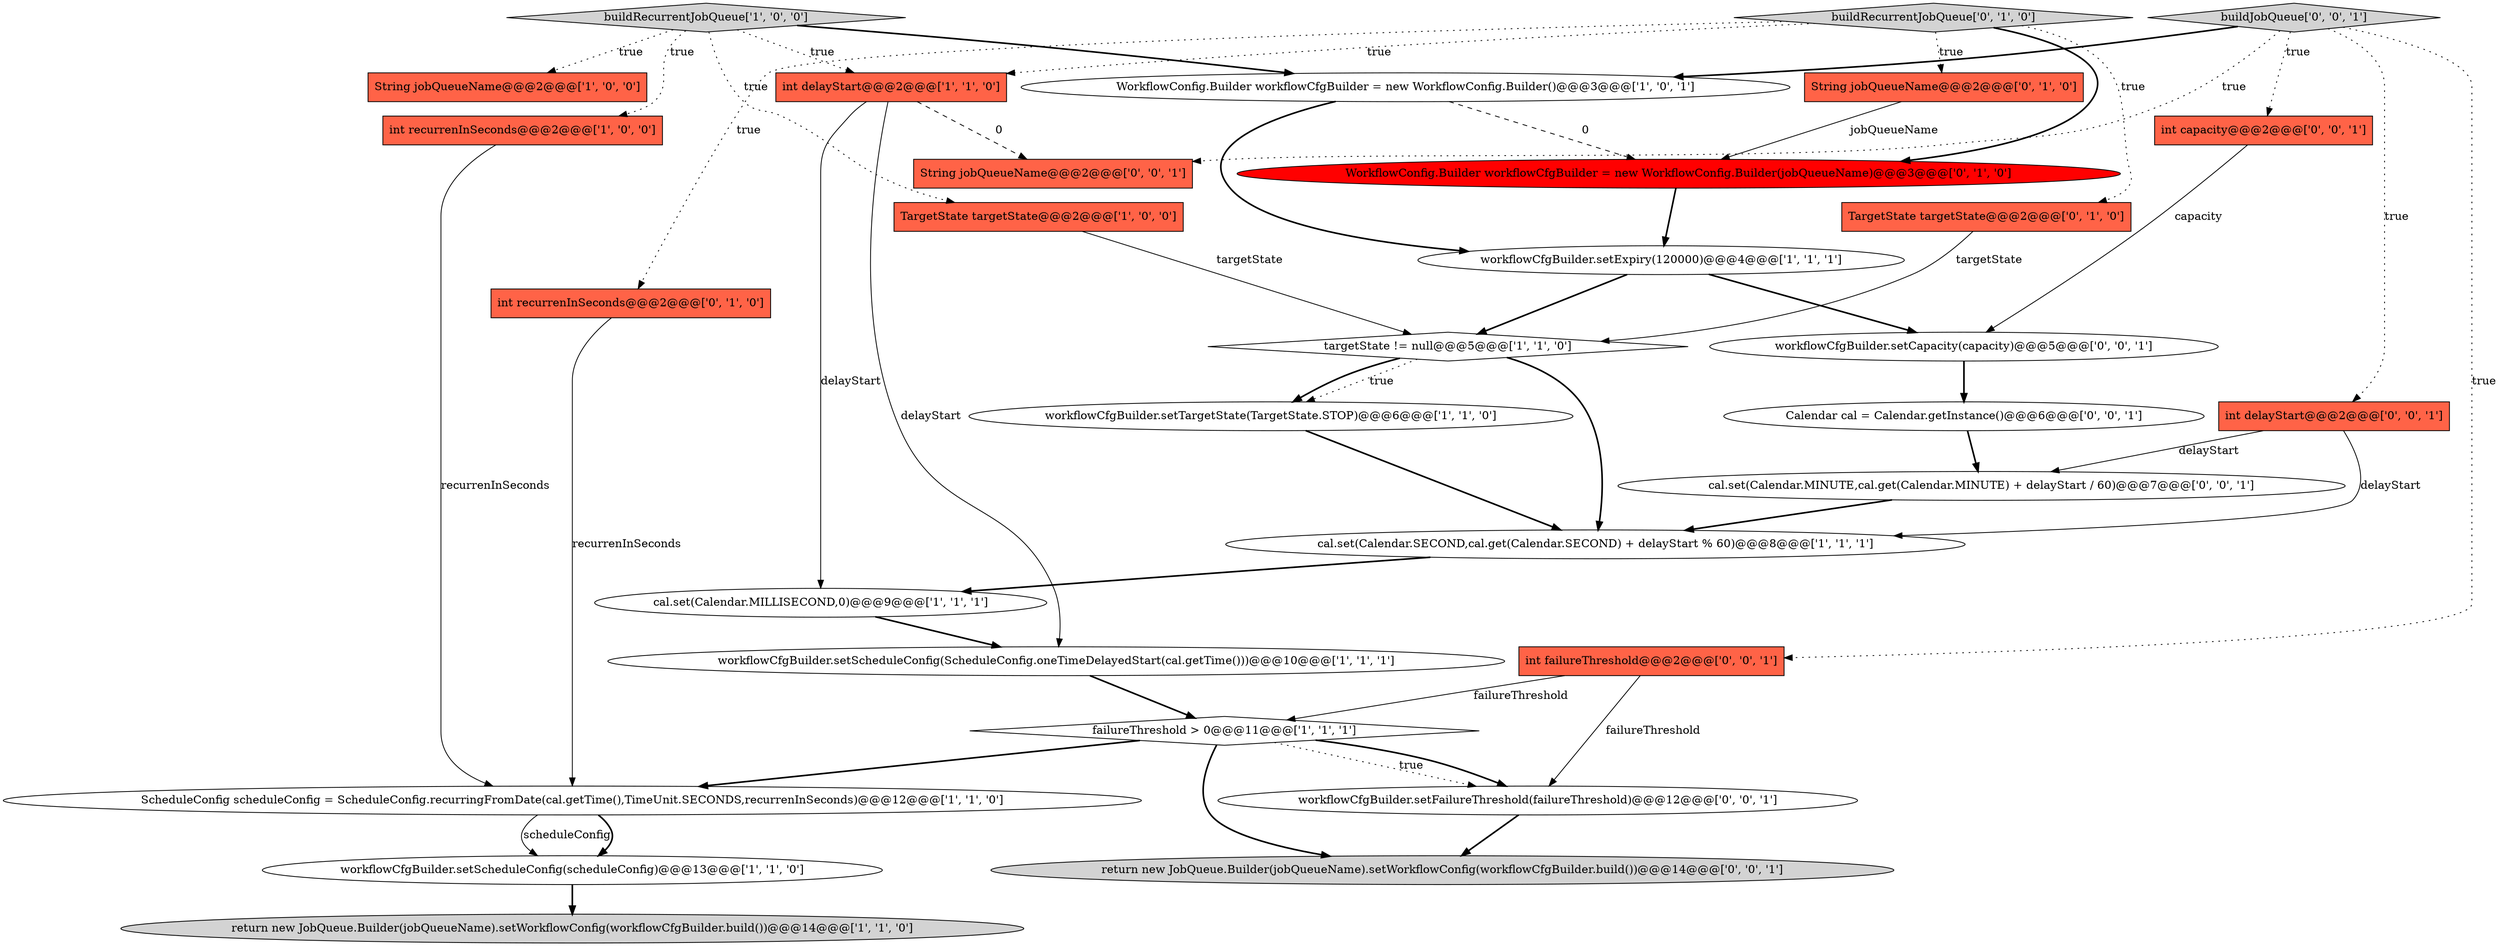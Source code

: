 digraph {
6 [style = filled, label = "int recurrenInSeconds@@@2@@@['1', '0', '0']", fillcolor = tomato, shape = box image = "AAA0AAABBB1BBB"];
2 [style = filled, label = "failureThreshold > 0@@@11@@@['1', '1', '1']", fillcolor = white, shape = diamond image = "AAA0AAABBB1BBB"];
28 [style = filled, label = "String jobQueueName@@@2@@@['0', '0', '1']", fillcolor = tomato, shape = box image = "AAA0AAABBB3BBB"];
5 [style = filled, label = "TargetState targetState@@@2@@@['1', '0', '0']", fillcolor = tomato, shape = box image = "AAA0AAABBB1BBB"];
0 [style = filled, label = "return new JobQueue.Builder(jobQueueName).setWorkflowConfig(workflowCfgBuilder.build())@@@14@@@['1', '1', '0']", fillcolor = lightgray, shape = ellipse image = "AAA0AAABBB1BBB"];
19 [style = filled, label = "String jobQueueName@@@2@@@['0', '1', '0']", fillcolor = tomato, shape = box image = "AAA0AAABBB2BBB"];
15 [style = filled, label = "targetState != null@@@5@@@['1', '1', '0']", fillcolor = white, shape = diamond image = "AAA0AAABBB1BBB"];
27 [style = filled, label = "buildJobQueue['0', '0', '1']", fillcolor = lightgray, shape = diamond image = "AAA0AAABBB3BBB"];
30 [style = filled, label = "workflowCfgBuilder.setFailureThreshold(failureThreshold)@@@12@@@['0', '0', '1']", fillcolor = white, shape = ellipse image = "AAA0AAABBB3BBB"];
14 [style = filled, label = "int delayStart@@@2@@@['1', '1', '0']", fillcolor = tomato, shape = box image = "AAA0AAABBB1BBB"];
22 [style = filled, label = "cal.set(Calendar.MINUTE,cal.get(Calendar.MINUTE) + delayStart / 60)@@@7@@@['0', '0', '1']", fillcolor = white, shape = ellipse image = "AAA0AAABBB3BBB"];
7 [style = filled, label = "WorkflowConfig.Builder workflowCfgBuilder = new WorkflowConfig.Builder()@@@3@@@['1', '0', '1']", fillcolor = white, shape = ellipse image = "AAA0AAABBB1BBB"];
4 [style = filled, label = "ScheduleConfig scheduleConfig = ScheduleConfig.recurringFromDate(cal.getTime(),TimeUnit.SECONDS,recurrenInSeconds)@@@12@@@['1', '1', '0']", fillcolor = white, shape = ellipse image = "AAA0AAABBB1BBB"];
20 [style = filled, label = "TargetState targetState@@@2@@@['0', '1', '0']", fillcolor = tomato, shape = box image = "AAA0AAABBB2BBB"];
25 [style = filled, label = "int capacity@@@2@@@['0', '0', '1']", fillcolor = tomato, shape = box image = "AAA0AAABBB3BBB"];
11 [style = filled, label = "cal.set(Calendar.MILLISECOND,0)@@@9@@@['1', '1', '1']", fillcolor = white, shape = ellipse image = "AAA0AAABBB1BBB"];
29 [style = filled, label = "workflowCfgBuilder.setCapacity(capacity)@@@5@@@['0', '0', '1']", fillcolor = white, shape = ellipse image = "AAA0AAABBB3BBB"];
12 [style = filled, label = "buildRecurrentJobQueue['1', '0', '0']", fillcolor = lightgray, shape = diamond image = "AAA0AAABBB1BBB"];
26 [style = filled, label = "return new JobQueue.Builder(jobQueueName).setWorkflowConfig(workflowCfgBuilder.build())@@@14@@@['0', '0', '1']", fillcolor = lightgray, shape = ellipse image = "AAA0AAABBB3BBB"];
3 [style = filled, label = "workflowCfgBuilder.setExpiry(120000)@@@4@@@['1', '1', '1']", fillcolor = white, shape = ellipse image = "AAA0AAABBB1BBB"];
10 [style = filled, label = "cal.set(Calendar.SECOND,cal.get(Calendar.SECOND) + delayStart % 60)@@@8@@@['1', '1', '1']", fillcolor = white, shape = ellipse image = "AAA0AAABBB1BBB"];
16 [style = filled, label = "int recurrenInSeconds@@@2@@@['0', '1', '0']", fillcolor = tomato, shape = box image = "AAA0AAABBB2BBB"];
24 [style = filled, label = "int delayStart@@@2@@@['0', '0', '1']", fillcolor = tomato, shape = box image = "AAA0AAABBB3BBB"];
1 [style = filled, label = "String jobQueueName@@@2@@@['1', '0', '0']", fillcolor = tomato, shape = box image = "AAA0AAABBB1BBB"];
21 [style = filled, label = "int failureThreshold@@@2@@@['0', '0', '1']", fillcolor = tomato, shape = box image = "AAA0AAABBB3BBB"];
8 [style = filled, label = "workflowCfgBuilder.setScheduleConfig(scheduleConfig)@@@13@@@['1', '1', '0']", fillcolor = white, shape = ellipse image = "AAA0AAABBB1BBB"];
23 [style = filled, label = "Calendar cal = Calendar.getInstance()@@@6@@@['0', '0', '1']", fillcolor = white, shape = ellipse image = "AAA0AAABBB3BBB"];
9 [style = filled, label = "workflowCfgBuilder.setTargetState(TargetState.STOP)@@@6@@@['1', '1', '0']", fillcolor = white, shape = ellipse image = "AAA0AAABBB1BBB"];
17 [style = filled, label = "WorkflowConfig.Builder workflowCfgBuilder = new WorkflowConfig.Builder(jobQueueName)@@@3@@@['0', '1', '0']", fillcolor = red, shape = ellipse image = "AAA1AAABBB2BBB"];
13 [style = filled, label = "workflowCfgBuilder.setScheduleConfig(ScheduleConfig.oneTimeDelayedStart(cal.getTime()))@@@10@@@['1', '1', '1']", fillcolor = white, shape = ellipse image = "AAA0AAABBB1BBB"];
18 [style = filled, label = "buildRecurrentJobQueue['0', '1', '0']", fillcolor = lightgray, shape = diamond image = "AAA0AAABBB2BBB"];
25->29 [style = solid, label="capacity"];
15->10 [style = bold, label=""];
2->26 [style = bold, label=""];
27->25 [style = dotted, label="true"];
6->4 [style = solid, label="recurrenInSeconds"];
18->16 [style = dotted, label="true"];
7->17 [style = dashed, label="0"];
14->28 [style = dashed, label="0"];
14->13 [style = solid, label="delayStart"];
30->26 [style = bold, label=""];
18->19 [style = dotted, label="true"];
18->17 [style = bold, label=""];
12->1 [style = dotted, label="true"];
21->2 [style = solid, label="failureThreshold"];
20->15 [style = solid, label="targetState"];
3->15 [style = bold, label=""];
2->30 [style = dotted, label="true"];
27->24 [style = dotted, label="true"];
29->23 [style = bold, label=""];
9->10 [style = bold, label=""];
18->20 [style = dotted, label="true"];
27->21 [style = dotted, label="true"];
2->4 [style = bold, label=""];
18->14 [style = dotted, label="true"];
4->8 [style = solid, label="scheduleConfig"];
7->3 [style = bold, label=""];
21->30 [style = solid, label="failureThreshold"];
14->11 [style = solid, label="delayStart"];
12->7 [style = bold, label=""];
15->9 [style = dotted, label="true"];
8->0 [style = bold, label=""];
27->28 [style = dotted, label="true"];
24->10 [style = solid, label="delayStart"];
12->14 [style = dotted, label="true"];
23->22 [style = bold, label=""];
5->15 [style = solid, label="targetState"];
12->6 [style = dotted, label="true"];
16->4 [style = solid, label="recurrenInSeconds"];
15->9 [style = bold, label=""];
12->5 [style = dotted, label="true"];
11->13 [style = bold, label=""];
27->7 [style = bold, label=""];
22->10 [style = bold, label=""];
17->3 [style = bold, label=""];
4->8 [style = bold, label=""];
24->22 [style = solid, label="delayStart"];
2->30 [style = bold, label=""];
3->29 [style = bold, label=""];
19->17 [style = solid, label="jobQueueName"];
13->2 [style = bold, label=""];
10->11 [style = bold, label=""];
}
